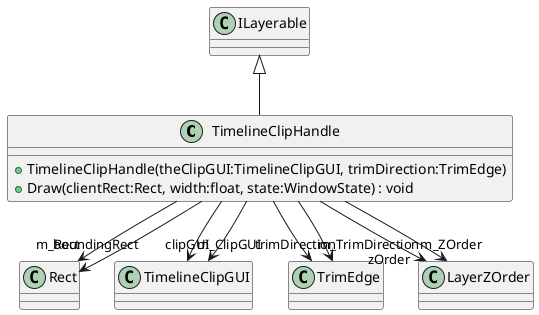 @startuml
class TimelineClipHandle {
    + TimelineClipHandle(theClipGUI:TimelineClipGUI, trimDirection:TrimEdge)
    + Draw(clientRect:Rect, width:float, state:WindowState) : void
}
ILayerable <|-- TimelineClipHandle
TimelineClipHandle --> "m_Rect" Rect
TimelineClipHandle --> "m_ClipGUI" TimelineClipGUI
TimelineClipHandle --> "m_TrimDirection" TrimEdge
TimelineClipHandle --> "m_ZOrder" LayerZOrder
TimelineClipHandle --> "boundingRect" Rect
TimelineClipHandle --> "trimDirection" TrimEdge
TimelineClipHandle --> "clipGUI" TimelineClipGUI
TimelineClipHandle --> "zOrder" LayerZOrder
@enduml
